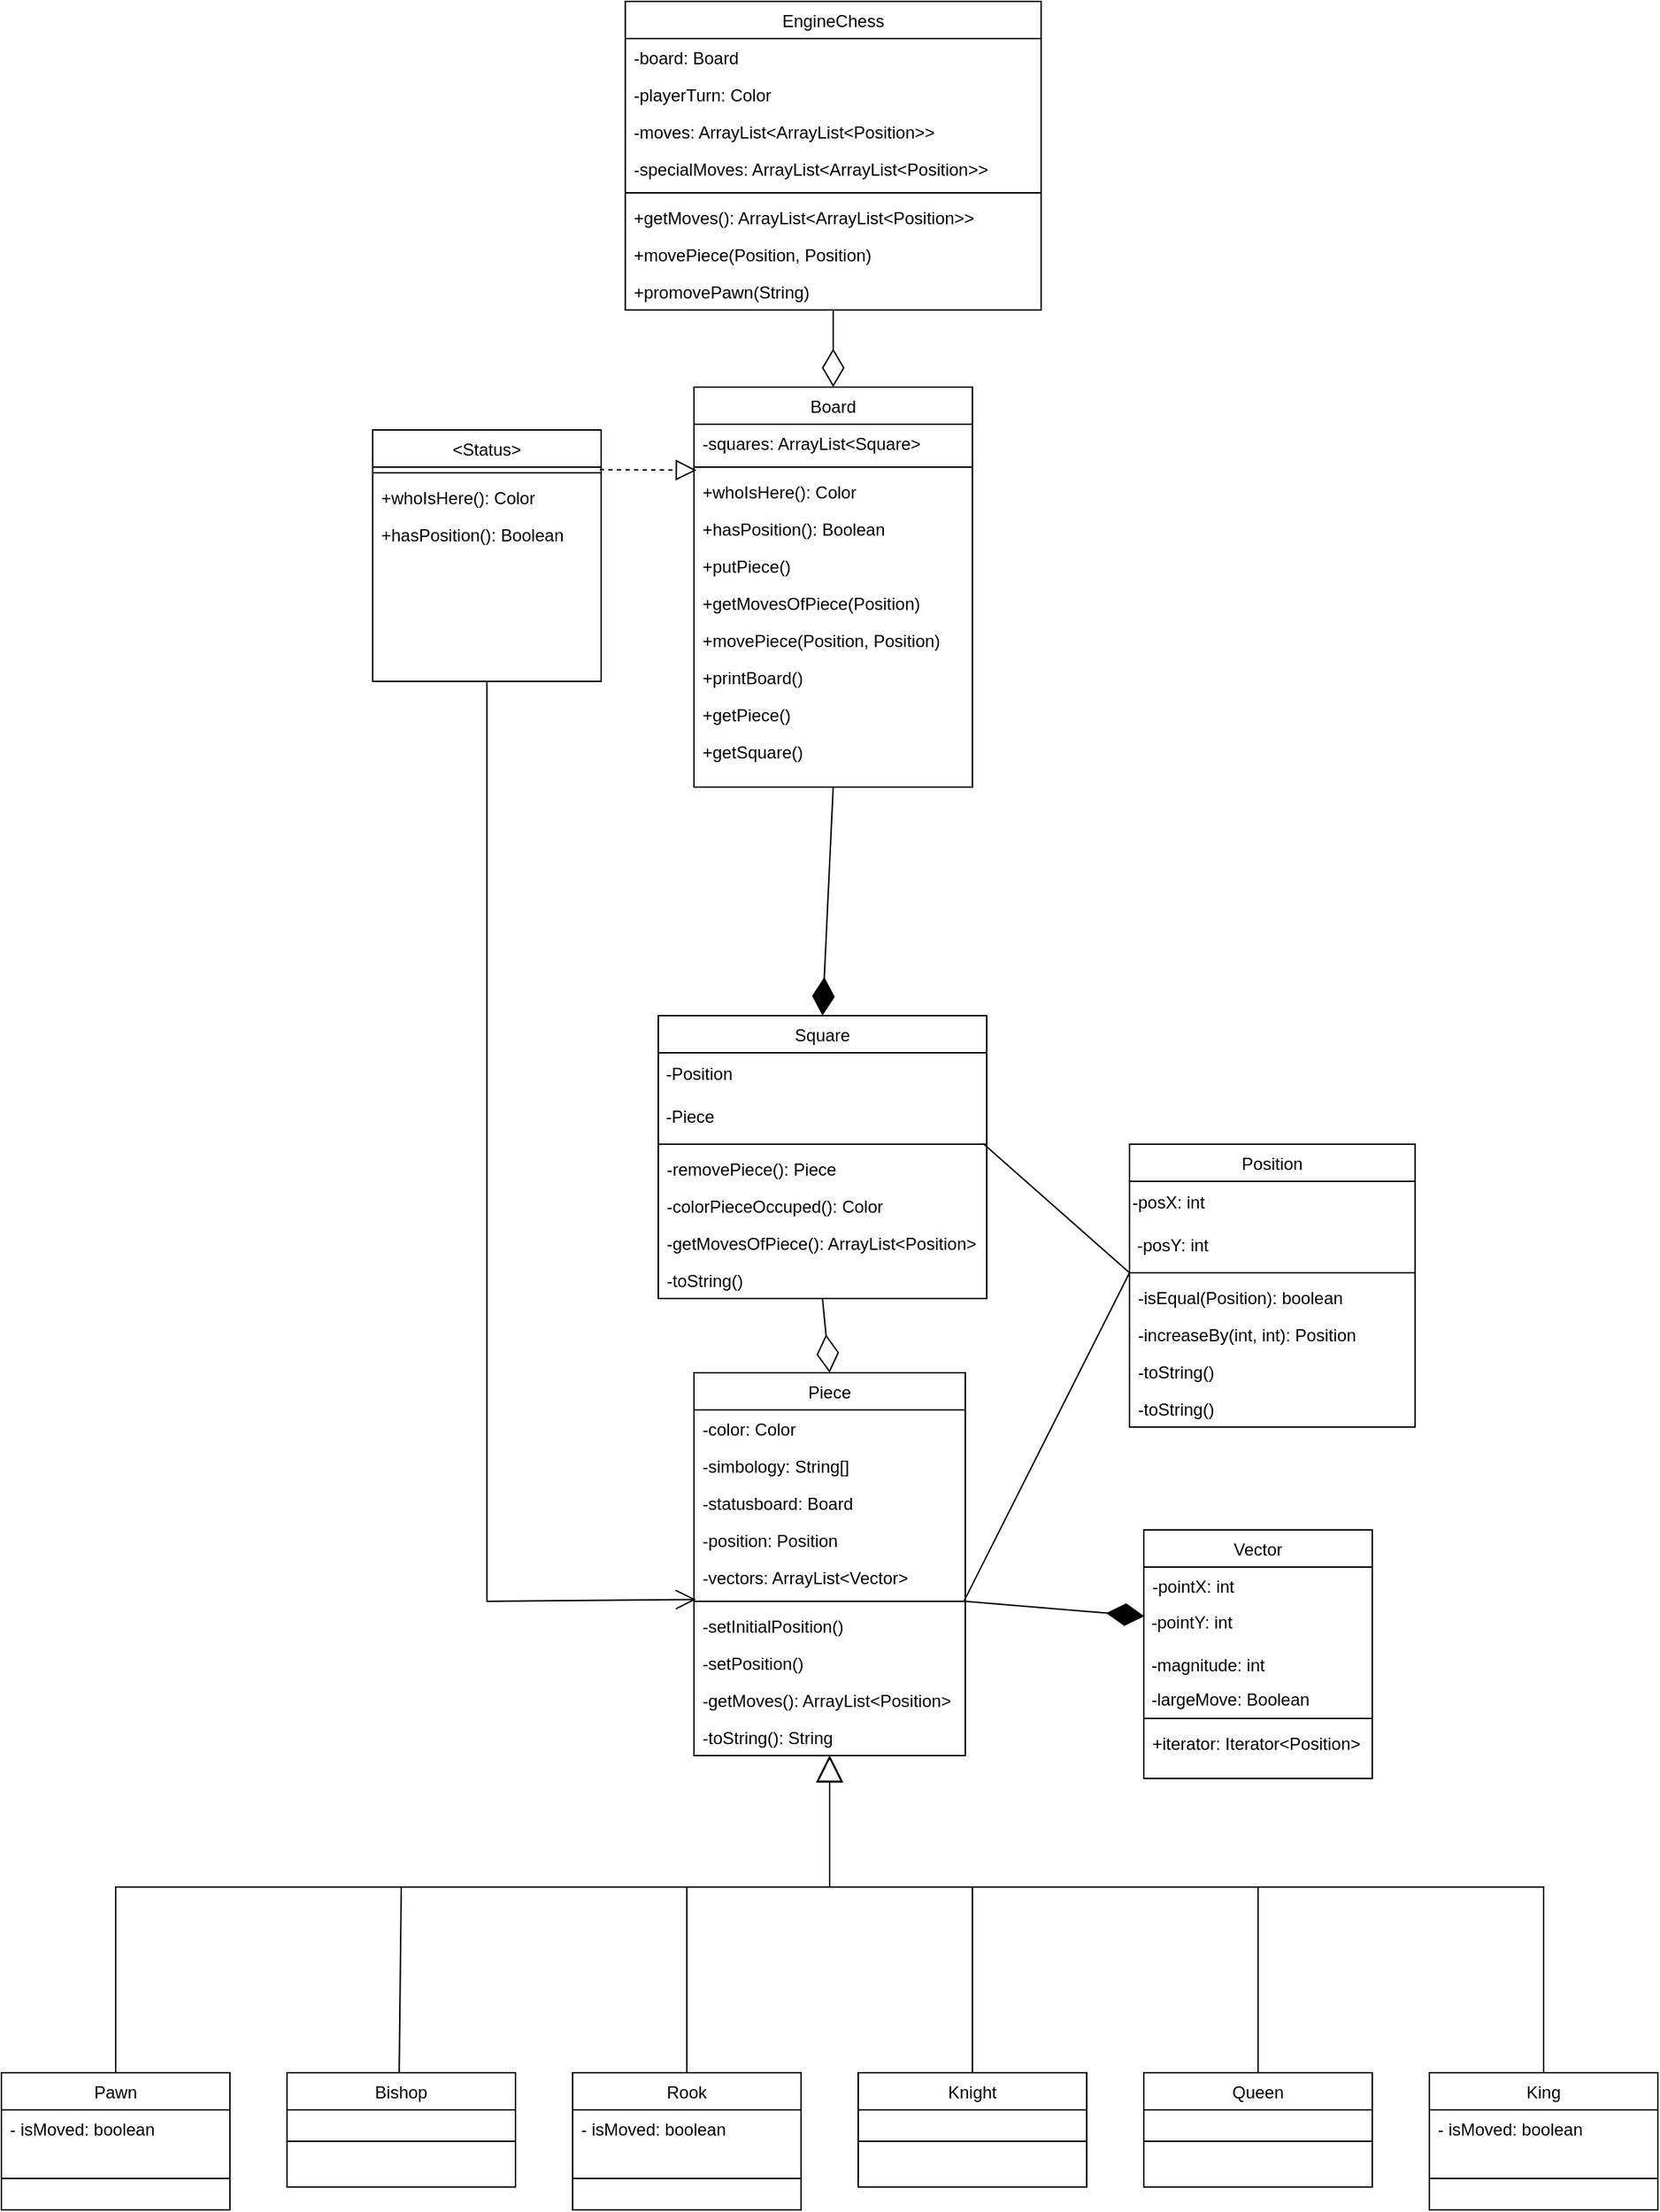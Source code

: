 <mxfile version="24.3.1" type="github">
  <diagram id="C5RBs43oDa-KdzZeNtuy" name="Page-1">
    <mxGraphModel dx="504" dy="1434" grid="1" gridSize="10" guides="1" tooltips="1" connect="1" arrows="1" fold="1" page="1" pageScale="1" pageWidth="827" pageHeight="1169" math="0" shadow="0">
      <root>
        <mxCell id="WIyWlLk6GJQsqaUBKTNV-0" />
        <mxCell id="WIyWlLk6GJQsqaUBKTNV-1" parent="WIyWlLk6GJQsqaUBKTNV-0" />
        <mxCell id="zkfFHV4jXpPFQw0GAbJ--6" value="Piece" style="swimlane;fontStyle=0;align=center;verticalAlign=top;childLayout=stackLayout;horizontal=1;startSize=26;horizontalStack=0;resizeParent=1;resizeLast=0;collapsible=1;marginBottom=0;rounded=0;shadow=0;strokeWidth=1;" parent="WIyWlLk6GJQsqaUBKTNV-1" vertex="1">
          <mxGeometry x="505" y="600" width="190" height="268" as="geometry">
            <mxRectangle x="180" y="490" width="160" height="26" as="alternateBounds" />
          </mxGeometry>
        </mxCell>
        <mxCell id="30" value="-color: Color" style="text;align=left;verticalAlign=top;spacingLeft=4;spacingRight=4;overflow=hidden;rotatable=0;points=[[0,0.5],[1,0.5]];portConstraint=eastwest;rounded=0;shadow=0;html=0;" parent="zkfFHV4jXpPFQw0GAbJ--6" vertex="1">
          <mxGeometry y="26" width="190" height="26" as="geometry" />
        </mxCell>
        <mxCell id="NqPf7y32PGqAoRuXFsSh-2" value="-simbology: String[]" style="text;align=left;verticalAlign=top;spacingLeft=4;spacingRight=4;overflow=hidden;rotatable=0;points=[[0,0.5],[1,0.5]];portConstraint=eastwest;rounded=0;shadow=0;html=0;" parent="zkfFHV4jXpPFQw0GAbJ--6" vertex="1">
          <mxGeometry y="52" width="190" height="26" as="geometry" />
        </mxCell>
        <mxCell id="qDr4SndlKKc7MKBFsgg5-56" value="-statusboard: Board" style="text;align=left;verticalAlign=top;spacingLeft=4;spacingRight=4;overflow=hidden;rotatable=0;points=[[0,0.5],[1,0.5]];portConstraint=eastwest;rounded=0;shadow=0;html=0;" vertex="1" parent="zkfFHV4jXpPFQw0GAbJ--6">
          <mxGeometry y="78" width="190" height="26" as="geometry" />
        </mxCell>
        <mxCell id="qDr4SndlKKc7MKBFsgg5-57" value="-position: Position" style="text;align=left;verticalAlign=top;spacingLeft=4;spacingRight=4;overflow=hidden;rotatable=0;points=[[0,0.5],[1,0.5]];portConstraint=eastwest;rounded=0;shadow=0;html=0;" vertex="1" parent="zkfFHV4jXpPFQw0GAbJ--6">
          <mxGeometry y="104" width="190" height="26" as="geometry" />
        </mxCell>
        <mxCell id="qDr4SndlKKc7MKBFsgg5-58" value="-vectors: ArrayList&lt;Vector&gt;" style="text;align=left;verticalAlign=top;spacingLeft=4;spacingRight=4;overflow=hidden;rotatable=0;points=[[0,0.5],[1,0.5]];portConstraint=eastwest;rounded=0;shadow=0;html=0;" vertex="1" parent="zkfFHV4jXpPFQw0GAbJ--6">
          <mxGeometry y="130" width="190" height="26" as="geometry" />
        </mxCell>
        <mxCell id="zkfFHV4jXpPFQw0GAbJ--9" value="" style="line;html=1;strokeWidth=1;align=left;verticalAlign=middle;spacingTop=-1;spacingLeft=3;spacingRight=3;rotatable=0;labelPosition=right;points=[];portConstraint=eastwest;" parent="zkfFHV4jXpPFQw0GAbJ--6" vertex="1">
          <mxGeometry y="156" width="190" height="8" as="geometry" />
        </mxCell>
        <mxCell id="epCRdVDOBYEAEhAt-mdH-18" value="-setInitialPosition()" style="text;align=left;verticalAlign=top;spacingLeft=4;spacingRight=4;overflow=hidden;rotatable=0;points=[[0,0.5],[1,0.5]];portConstraint=eastwest;rounded=0;shadow=0;html=0;" parent="zkfFHV4jXpPFQw0GAbJ--6" vertex="1">
          <mxGeometry y="164" width="190" height="26" as="geometry" />
        </mxCell>
        <mxCell id="qDr4SndlKKc7MKBFsgg5-60" value="-setPosition()" style="text;align=left;verticalAlign=top;spacingLeft=4;spacingRight=4;overflow=hidden;rotatable=0;points=[[0,0.5],[1,0.5]];portConstraint=eastwest;rounded=0;shadow=0;html=0;" vertex="1" parent="zkfFHV4jXpPFQw0GAbJ--6">
          <mxGeometry y="190" width="190" height="26" as="geometry" />
        </mxCell>
        <mxCell id="31" value="-getMoves(): ArrayList&lt;Position&gt;" style="text;align=left;verticalAlign=top;spacingLeft=4;spacingRight=4;overflow=hidden;rotatable=0;points=[[0,0.5],[1,0.5]];portConstraint=eastwest;rounded=0;shadow=0;html=0;" parent="zkfFHV4jXpPFQw0GAbJ--6" vertex="1">
          <mxGeometry y="216" width="190" height="26" as="geometry" />
        </mxCell>
        <mxCell id="qDr4SndlKKc7MKBFsgg5-61" value="-toString(): String" style="text;align=left;verticalAlign=top;spacingLeft=4;spacingRight=4;overflow=hidden;rotatable=0;points=[[0,0.5],[1,0.5]];portConstraint=eastwest;rounded=0;shadow=0;html=0;" vertex="1" parent="zkfFHV4jXpPFQw0GAbJ--6">
          <mxGeometry y="242" width="190" height="26" as="geometry" />
        </mxCell>
        <mxCell id="zkfFHV4jXpPFQw0GAbJ--13" value="Square" style="swimlane;fontStyle=0;align=center;verticalAlign=top;childLayout=stackLayout;horizontal=1;startSize=26;horizontalStack=0;resizeParent=1;resizeLast=0;collapsible=1;marginBottom=0;rounded=0;shadow=0;strokeWidth=1;" parent="WIyWlLk6GJQsqaUBKTNV-1" vertex="1">
          <mxGeometry x="480" y="350" width="230" height="198" as="geometry">
            <mxRectangle x="508" y="380" width="170" height="26" as="alternateBounds" />
          </mxGeometry>
        </mxCell>
        <mxCell id="epCRdVDOBYEAEhAt-mdH-3" value="&amp;nbsp;-Position" style="text;html=1;align=left;verticalAlign=middle;whiteSpace=wrap;rounded=0;" parent="zkfFHV4jXpPFQw0GAbJ--13" vertex="1">
          <mxGeometry y="26" width="230" height="30" as="geometry" />
        </mxCell>
        <mxCell id="epCRdVDOBYEAEhAt-mdH-4" value="&amp;nbsp;-Piece" style="text;html=1;align=left;verticalAlign=middle;whiteSpace=wrap;rounded=0;" parent="zkfFHV4jXpPFQw0GAbJ--13" vertex="1">
          <mxGeometry y="56" width="230" height="30" as="geometry" />
        </mxCell>
        <mxCell id="zkfFHV4jXpPFQw0GAbJ--15" value="" style="line;html=1;strokeWidth=1;align=left;verticalAlign=middle;spacingTop=-1;spacingLeft=3;spacingRight=3;rotatable=0;labelPosition=right;points=[];portConstraint=eastwest;" parent="zkfFHV4jXpPFQw0GAbJ--13" vertex="1">
          <mxGeometry y="86" width="230" height="8" as="geometry" />
        </mxCell>
        <mxCell id="NqPf7y32PGqAoRuXFsSh-16" value="-removePiece(): Piece" style="text;align=left;verticalAlign=top;spacingLeft=4;spacingRight=4;overflow=hidden;rotatable=0;points=[[0,0.5],[1,0.5]];portConstraint=eastwest;rounded=0;shadow=0;html=0;" parent="zkfFHV4jXpPFQw0GAbJ--13" vertex="1">
          <mxGeometry y="94" width="230" height="26" as="geometry" />
        </mxCell>
        <mxCell id="qDr4SndlKKc7MKBFsgg5-109" value="-colorPieceOccuped(): Color" style="text;align=left;verticalAlign=top;spacingLeft=4;spacingRight=4;overflow=hidden;rotatable=0;points=[[0,0.5],[1,0.5]];portConstraint=eastwest;rounded=0;shadow=0;html=0;" vertex="1" parent="zkfFHV4jXpPFQw0GAbJ--13">
          <mxGeometry y="120" width="230" height="26" as="geometry" />
        </mxCell>
        <mxCell id="qDr4SndlKKc7MKBFsgg5-110" value="-getMovesOfPiece(): ArrayList&lt;Position&gt;" style="text;align=left;verticalAlign=top;spacingLeft=4;spacingRight=4;overflow=hidden;rotatable=0;points=[[0,0.5],[1,0.5]];portConstraint=eastwest;rounded=0;shadow=0;html=0;" vertex="1" parent="zkfFHV4jXpPFQw0GAbJ--13">
          <mxGeometry y="146" width="230" height="26" as="geometry" />
        </mxCell>
        <mxCell id="29" value="-toString()" style="text;align=left;verticalAlign=top;spacingLeft=4;spacingRight=4;overflow=hidden;rotatable=0;points=[[0,0.5],[1,0.5]];portConstraint=eastwest;rounded=0;shadow=0;html=0;" parent="zkfFHV4jXpPFQw0GAbJ--13" vertex="1">
          <mxGeometry y="172" width="230" height="26" as="geometry" />
        </mxCell>
        <mxCell id="zkfFHV4jXpPFQw0GAbJ--17" value="Board" style="swimlane;fontStyle=0;align=center;verticalAlign=top;childLayout=stackLayout;horizontal=1;startSize=26;horizontalStack=0;resizeParent=1;resizeLast=0;collapsible=1;marginBottom=0;rounded=0;shadow=0;strokeWidth=1;" parent="WIyWlLk6GJQsqaUBKTNV-1" vertex="1">
          <mxGeometry x="505" y="-90" width="195" height="280" as="geometry">
            <mxRectangle x="550" y="140" width="160" height="26" as="alternateBounds" />
          </mxGeometry>
        </mxCell>
        <mxCell id="zkfFHV4jXpPFQw0GAbJ--18" value="-squares: ArrayList&lt;Square&gt;" style="text;align=left;verticalAlign=top;spacingLeft=4;spacingRight=4;overflow=hidden;rotatable=0;points=[[0,0.5],[1,0.5]];portConstraint=eastwest;" parent="zkfFHV4jXpPFQw0GAbJ--17" vertex="1">
          <mxGeometry y="26" width="195" height="26" as="geometry" />
        </mxCell>
        <mxCell id="zkfFHV4jXpPFQw0GAbJ--23" value="" style="line;html=1;strokeWidth=1;align=left;verticalAlign=middle;spacingTop=-1;spacingLeft=3;spacingRight=3;rotatable=0;labelPosition=right;points=[];portConstraint=eastwest;" parent="zkfFHV4jXpPFQw0GAbJ--17" vertex="1">
          <mxGeometry y="52" width="195" height="8" as="geometry" />
        </mxCell>
        <mxCell id="qDr4SndlKKc7MKBFsgg5-113" value="+whoIsHere(): Color" style="text;align=left;verticalAlign=top;spacingLeft=4;spacingRight=4;overflow=hidden;rotatable=0;points=[[0,0.5],[1,0.5]];portConstraint=eastwest;rounded=0;shadow=0;html=0;" vertex="1" parent="zkfFHV4jXpPFQw0GAbJ--17">
          <mxGeometry y="60" width="195" height="26" as="geometry" />
        </mxCell>
        <mxCell id="qDr4SndlKKc7MKBFsgg5-114" value="+hasPosition(): Boolean" style="text;align=left;verticalAlign=top;spacingLeft=4;spacingRight=4;overflow=hidden;rotatable=0;points=[[0,0.5],[1,0.5]];portConstraint=eastwest;rounded=0;shadow=0;html=0;" vertex="1" parent="zkfFHV4jXpPFQw0GAbJ--17">
          <mxGeometry y="86" width="195" height="26" as="geometry" />
        </mxCell>
        <mxCell id="18" value="+putPiece()" style="text;align=left;verticalAlign=top;spacingLeft=4;spacingRight=4;overflow=hidden;rotatable=0;points=[[0,0.5],[1,0.5]];portConstraint=eastwest;rounded=0;shadow=0;html=0;" parent="zkfFHV4jXpPFQw0GAbJ--17" vertex="1">
          <mxGeometry y="112" width="195" height="26" as="geometry" />
        </mxCell>
        <mxCell id="NqPf7y32PGqAoRuXFsSh-12" value="+getMovesOfPiece(Position)" style="text;align=left;verticalAlign=top;spacingLeft=4;spacingRight=4;overflow=hidden;rotatable=0;points=[[0,0.5],[1,0.5]];portConstraint=eastwest;rounded=0;shadow=0;html=0;" parent="zkfFHV4jXpPFQw0GAbJ--17" vertex="1">
          <mxGeometry y="138" width="195" height="26" as="geometry" />
        </mxCell>
        <mxCell id="NqPf7y32PGqAoRuXFsSh-14" value="+movePiece(Position, Position)" style="text;align=left;verticalAlign=top;spacingLeft=4;spacingRight=4;overflow=hidden;rotatable=0;points=[[0,0.5],[1,0.5]];portConstraint=eastwest;rounded=0;shadow=0;html=0;" parent="zkfFHV4jXpPFQw0GAbJ--17" vertex="1">
          <mxGeometry y="164" width="195" height="26" as="geometry" />
        </mxCell>
        <mxCell id="17" value="+printBoard()" style="text;align=left;verticalAlign=top;spacingLeft=4;spacingRight=4;overflow=hidden;rotatable=0;points=[[0,0.5],[1,0.5]];portConstraint=eastwest;rounded=0;shadow=0;html=0;" parent="zkfFHV4jXpPFQw0GAbJ--17" vertex="1">
          <mxGeometry y="190" width="195" height="26" as="geometry" />
        </mxCell>
        <mxCell id="NqPf7y32PGqAoRuXFsSh-4" value="+getPiece()" style="text;align=left;verticalAlign=top;spacingLeft=4;spacingRight=4;overflow=hidden;rotatable=0;points=[[0,0.5],[1,0.5]];portConstraint=eastwest;rounded=0;shadow=0;html=0;" parent="zkfFHV4jXpPFQw0GAbJ--17" vertex="1">
          <mxGeometry y="216" width="195" height="26" as="geometry" />
        </mxCell>
        <mxCell id="NqPf7y32PGqAoRuXFsSh-5" value="+getSquare()" style="text;align=left;verticalAlign=top;spacingLeft=4;spacingRight=4;overflow=hidden;rotatable=0;points=[[0,0.5],[1,0.5]];portConstraint=eastwest;rounded=0;shadow=0;html=0;" parent="zkfFHV4jXpPFQw0GAbJ--17" vertex="1">
          <mxGeometry y="242" width="195" height="26" as="geometry" />
        </mxCell>
        <mxCell id="epCRdVDOBYEAEhAt-mdH-19" value="" style="endArrow=diamondThin;endFill=1;endSize=24;html=1;rounded=0;exitX=0.5;exitY=1;exitDx=0;exitDy=0;entryX=0.5;entryY=0;entryDx=0;entryDy=0;" parent="WIyWlLk6GJQsqaUBKTNV-1" source="zkfFHV4jXpPFQw0GAbJ--17" target="zkfFHV4jXpPFQw0GAbJ--13" edge="1">
          <mxGeometry width="160" relative="1" as="geometry">
            <mxPoint x="390" y="340" as="sourcePoint" />
            <mxPoint x="460" y="410" as="targetPoint" />
          </mxGeometry>
        </mxCell>
        <mxCell id="epCRdVDOBYEAEhAt-mdH-21" value="" style="endArrow=block;endSize=16;endFill=0;html=1;rounded=0;exitX=0.5;exitY=0;exitDx=0;exitDy=0;entryX=0.5;entryY=1;entryDx=0;entryDy=0;" parent="WIyWlLk6GJQsqaUBKTNV-1" source="epCRdVDOBYEAEhAt-mdH-30" target="zkfFHV4jXpPFQw0GAbJ--6" edge="1">
          <mxGeometry width="160" relative="1" as="geometry">
            <mxPoint x="370" y="850" as="sourcePoint" />
            <mxPoint x="540" y="820" as="targetPoint" />
            <Array as="points">
              <mxPoint x="500" y="960" />
              <mxPoint x="600" y="960" />
            </Array>
          </mxGeometry>
        </mxCell>
        <mxCell id="epCRdVDOBYEAEhAt-mdH-22" value="Bishop" style="swimlane;fontStyle=0;align=center;verticalAlign=top;childLayout=stackLayout;horizontal=1;startSize=26;horizontalStack=0;resizeParent=1;resizeLast=0;collapsible=1;marginBottom=0;rounded=0;shadow=0;strokeWidth=1;" parent="WIyWlLk6GJQsqaUBKTNV-1" vertex="1">
          <mxGeometry x="220" y="1090" width="160" height="80" as="geometry">
            <mxRectangle x="130" y="380" width="160" height="26" as="alternateBounds" />
          </mxGeometry>
        </mxCell>
        <mxCell id="epCRdVDOBYEAEhAt-mdH-26" value="" style="line;html=1;strokeWidth=1;align=left;verticalAlign=middle;spacingTop=-1;spacingLeft=3;spacingRight=3;rotatable=0;labelPosition=right;points=[];portConstraint=eastwest;" parent="epCRdVDOBYEAEhAt-mdH-22" vertex="1">
          <mxGeometry y="26" width="160" height="44" as="geometry" />
        </mxCell>
        <mxCell id="epCRdVDOBYEAEhAt-mdH-28" value="Pawn" style="swimlane;fontStyle=0;align=center;verticalAlign=top;childLayout=stackLayout;horizontal=1;startSize=26;horizontalStack=0;resizeParent=1;resizeLast=0;collapsible=1;marginBottom=0;rounded=0;shadow=0;strokeWidth=1;" parent="WIyWlLk6GJQsqaUBKTNV-1" vertex="1">
          <mxGeometry x="20" y="1090" width="160" height="96" as="geometry">
            <mxRectangle x="130" y="380" width="160" height="26" as="alternateBounds" />
          </mxGeometry>
        </mxCell>
        <mxCell id="epCRdVDOBYEAEhAt-mdH-54" value="- isMoved: boolean" style="text;strokeColor=none;fillColor=none;align=left;verticalAlign=top;spacingLeft=4;spacingRight=4;overflow=hidden;rotatable=0;points=[[0,0.5],[1,0.5]];portConstraint=eastwest;whiteSpace=wrap;html=1;" parent="epCRdVDOBYEAEhAt-mdH-28" vertex="1">
          <mxGeometry y="26" width="160" height="26" as="geometry" />
        </mxCell>
        <mxCell id="epCRdVDOBYEAEhAt-mdH-29" value="" style="line;html=1;strokeWidth=1;align=left;verticalAlign=middle;spacingTop=-1;spacingLeft=3;spacingRight=3;rotatable=0;labelPosition=right;points=[];portConstraint=eastwest;" parent="epCRdVDOBYEAEhAt-mdH-28" vertex="1">
          <mxGeometry y="52" width="160" height="44" as="geometry" />
        </mxCell>
        <mxCell id="epCRdVDOBYEAEhAt-mdH-30" value="Rook" style="swimlane;fontStyle=0;align=center;verticalAlign=top;childLayout=stackLayout;horizontal=1;startSize=26;horizontalStack=0;resizeParent=1;resizeLast=0;collapsible=1;marginBottom=0;rounded=0;shadow=0;strokeWidth=1;" parent="WIyWlLk6GJQsqaUBKTNV-1" vertex="1">
          <mxGeometry x="420" y="1090" width="160" height="96" as="geometry">
            <mxRectangle x="130" y="380" width="160" height="26" as="alternateBounds" />
          </mxGeometry>
        </mxCell>
        <mxCell id="epCRdVDOBYEAEhAt-mdH-56" value="- isMoved: boolean" style="text;strokeColor=none;fillColor=none;align=left;verticalAlign=top;spacingLeft=4;spacingRight=4;overflow=hidden;rotatable=0;points=[[0,0.5],[1,0.5]];portConstraint=eastwest;whiteSpace=wrap;html=1;" parent="epCRdVDOBYEAEhAt-mdH-30" vertex="1">
          <mxGeometry y="26" width="160" height="26" as="geometry" />
        </mxCell>
        <mxCell id="epCRdVDOBYEAEhAt-mdH-31" value="" style="line;html=1;strokeWidth=1;align=left;verticalAlign=middle;spacingTop=-1;spacingLeft=3;spacingRight=3;rotatable=0;labelPosition=right;points=[];portConstraint=eastwest;" parent="epCRdVDOBYEAEhAt-mdH-30" vertex="1">
          <mxGeometry y="52" width="160" height="44" as="geometry" />
        </mxCell>
        <mxCell id="epCRdVDOBYEAEhAt-mdH-32" value="Knight" style="swimlane;fontStyle=0;align=center;verticalAlign=top;childLayout=stackLayout;horizontal=1;startSize=26;horizontalStack=0;resizeParent=1;resizeLast=0;collapsible=1;marginBottom=0;rounded=0;shadow=0;strokeWidth=1;" parent="WIyWlLk6GJQsqaUBKTNV-1" vertex="1">
          <mxGeometry x="620" y="1090" width="160" height="80" as="geometry">
            <mxRectangle x="130" y="380" width="160" height="26" as="alternateBounds" />
          </mxGeometry>
        </mxCell>
        <mxCell id="epCRdVDOBYEAEhAt-mdH-33" value="" style="line;html=1;strokeWidth=1;align=left;verticalAlign=middle;spacingTop=-1;spacingLeft=3;spacingRight=3;rotatable=0;labelPosition=right;points=[];portConstraint=eastwest;" parent="epCRdVDOBYEAEhAt-mdH-32" vertex="1">
          <mxGeometry y="26" width="160" height="44" as="geometry" />
        </mxCell>
        <mxCell id="epCRdVDOBYEAEhAt-mdH-36" value="Queen" style="swimlane;fontStyle=0;align=center;verticalAlign=top;childLayout=stackLayout;horizontal=1;startSize=26;horizontalStack=0;resizeParent=1;resizeLast=0;collapsible=1;marginBottom=0;rounded=0;shadow=0;strokeWidth=1;" parent="WIyWlLk6GJQsqaUBKTNV-1" vertex="1">
          <mxGeometry x="820" y="1090" width="160" height="80" as="geometry">
            <mxRectangle x="130" y="380" width="160" height="26" as="alternateBounds" />
          </mxGeometry>
        </mxCell>
        <mxCell id="epCRdVDOBYEAEhAt-mdH-37" value="" style="line;html=1;strokeWidth=1;align=left;verticalAlign=middle;spacingTop=-1;spacingLeft=3;spacingRight=3;rotatable=0;labelPosition=right;points=[];portConstraint=eastwest;" parent="epCRdVDOBYEAEhAt-mdH-36" vertex="1">
          <mxGeometry y="26" width="160" height="44" as="geometry" />
        </mxCell>
        <mxCell id="epCRdVDOBYEAEhAt-mdH-38" value="King" style="swimlane;fontStyle=0;align=center;verticalAlign=top;childLayout=stackLayout;horizontal=1;startSize=26;horizontalStack=0;resizeParent=1;resizeLast=0;collapsible=1;marginBottom=0;rounded=0;shadow=0;strokeWidth=1;" parent="WIyWlLk6GJQsqaUBKTNV-1" vertex="1">
          <mxGeometry x="1020" y="1090" width="160" height="96" as="geometry">
            <mxRectangle x="130" y="380" width="160" height="26" as="alternateBounds" />
          </mxGeometry>
        </mxCell>
        <mxCell id="epCRdVDOBYEAEhAt-mdH-57" value="- isMoved: boolean" style="text;strokeColor=none;fillColor=none;align=left;verticalAlign=top;spacingLeft=4;spacingRight=4;overflow=hidden;rotatable=0;points=[[0,0.5],[1,0.5]];portConstraint=eastwest;whiteSpace=wrap;html=1;" parent="epCRdVDOBYEAEhAt-mdH-38" vertex="1">
          <mxGeometry y="26" width="160" height="26" as="geometry" />
        </mxCell>
        <mxCell id="epCRdVDOBYEAEhAt-mdH-39" value="" style="line;html=1;strokeWidth=1;align=left;verticalAlign=middle;spacingTop=-1;spacingLeft=3;spacingRight=3;rotatable=0;labelPosition=right;points=[];portConstraint=eastwest;" parent="epCRdVDOBYEAEhAt-mdH-38" vertex="1">
          <mxGeometry y="52" width="160" height="44" as="geometry" />
        </mxCell>
        <mxCell id="epCRdVDOBYEAEhAt-mdH-43" value="" style="endArrow=block;endSize=16;endFill=0;html=1;rounded=0;entryX=0.5;entryY=1;entryDx=0;entryDy=0;exitX=0.5;exitY=0;exitDx=0;exitDy=0;" parent="WIyWlLk6GJQsqaUBKTNV-1" source="epCRdVDOBYEAEhAt-mdH-28" target="zkfFHV4jXpPFQw0GAbJ--6" edge="1">
          <mxGeometry width="160" relative="1" as="geometry">
            <mxPoint x="630" y="890" as="sourcePoint" />
            <mxPoint x="600" y="790" as="targetPoint" />
            <Array as="points">
              <mxPoint x="100" y="960" />
              <mxPoint x="600" y="960" />
            </Array>
          </mxGeometry>
        </mxCell>
        <mxCell id="epCRdVDOBYEAEhAt-mdH-44" value="" style="endArrow=block;endSize=16;endFill=0;html=1;rounded=0;exitX=0.491;exitY=0.003;exitDx=0;exitDy=0;exitPerimeter=0;entryX=0.5;entryY=1;entryDx=0;entryDy=0;" parent="WIyWlLk6GJQsqaUBKTNV-1" source="epCRdVDOBYEAEhAt-mdH-22" target="zkfFHV4jXpPFQw0GAbJ--6" edge="1">
          <mxGeometry width="160" relative="1" as="geometry">
            <mxPoint x="290" y="890" as="sourcePoint" />
            <mxPoint x="570" y="810" as="targetPoint" />
            <Array as="points">
              <mxPoint x="300" y="960" />
              <mxPoint x="600" y="960" />
            </Array>
          </mxGeometry>
        </mxCell>
        <mxCell id="epCRdVDOBYEAEhAt-mdH-45" value="" style="endArrow=block;endSize=16;endFill=0;html=1;rounded=0;exitX=0.5;exitY=0;exitDx=0;exitDy=0;entryX=0.5;entryY=1;entryDx=0;entryDy=0;" parent="WIyWlLk6GJQsqaUBKTNV-1" source="epCRdVDOBYEAEhAt-mdH-32" edge="1" target="zkfFHV4jXpPFQw0GAbJ--6">
          <mxGeometry width="160" relative="1" as="geometry">
            <mxPoint x="730" y="890" as="sourcePoint" />
            <mxPoint x="360" y="780" as="targetPoint" />
            <Array as="points">
              <mxPoint x="700" y="960" />
              <mxPoint x="600" y="960" />
            </Array>
          </mxGeometry>
        </mxCell>
        <mxCell id="epCRdVDOBYEAEhAt-mdH-46" value="" style="endArrow=block;endSize=16;endFill=0;html=1;rounded=0;exitX=0.5;exitY=0;exitDx=0;exitDy=0;entryX=0.5;entryY=1;entryDx=0;entryDy=0;" parent="WIyWlLk6GJQsqaUBKTNV-1" source="epCRdVDOBYEAEhAt-mdH-36" target="zkfFHV4jXpPFQw0GAbJ--6" edge="1">
          <mxGeometry width="160" relative="1" as="geometry">
            <mxPoint x="860" y="910" as="sourcePoint" />
            <mxPoint x="630" y="800" as="targetPoint" />
            <Array as="points">
              <mxPoint x="900" y="960" />
              <mxPoint x="600" y="960" />
            </Array>
          </mxGeometry>
        </mxCell>
        <mxCell id="epCRdVDOBYEAEhAt-mdH-47" value="" style="endArrow=block;endSize=16;endFill=0;html=1;rounded=0;exitX=0.5;exitY=0;exitDx=0;exitDy=0;entryX=0.5;entryY=1;entryDx=0;entryDy=0;" parent="WIyWlLk6GJQsqaUBKTNV-1" source="epCRdVDOBYEAEhAt-mdH-38" target="zkfFHV4jXpPFQw0GAbJ--6" edge="1">
          <mxGeometry width="160" relative="1" as="geometry">
            <mxPoint x="1050" y="890" as="sourcePoint" />
            <mxPoint x="630" y="790" as="targetPoint" />
            <Array as="points">
              <mxPoint x="1100" y="960" />
              <mxPoint x="600" y="960" />
            </Array>
          </mxGeometry>
        </mxCell>
        <mxCell id="epCRdVDOBYEAEhAt-mdH-59" value="" style="endArrow=diamondThin;endFill=1;endSize=24;html=1;rounded=0;entryX=0.003;entryY=0.348;entryDx=0;entryDy=0;entryPerimeter=0;exitX=1;exitY=0.504;exitDx=0;exitDy=0;exitPerimeter=0;" parent="WIyWlLk6GJQsqaUBKTNV-1" target="epCRdVDOBYEAEhAt-mdH-62" edge="1" source="zkfFHV4jXpPFQw0GAbJ--9">
          <mxGeometry width="160" relative="1" as="geometry">
            <mxPoint x="710" y="730" as="sourcePoint" />
            <mxPoint x="760" y="480" as="targetPoint" />
          </mxGeometry>
        </mxCell>
        <mxCell id="epCRdVDOBYEAEhAt-mdH-60" value="Vector" style="swimlane;fontStyle=0;align=center;verticalAlign=top;childLayout=stackLayout;horizontal=1;startSize=26;horizontalStack=0;resizeParent=1;resizeLast=0;collapsible=1;marginBottom=0;rounded=0;shadow=0;strokeWidth=1;" parent="WIyWlLk6GJQsqaUBKTNV-1" vertex="1">
          <mxGeometry x="820" y="710" width="160" height="174" as="geometry">
            <mxRectangle x="508" y="380" width="170" height="26" as="alternateBounds" />
          </mxGeometry>
        </mxCell>
        <mxCell id="epCRdVDOBYEAEhAt-mdH-61" value="-pointX: int" style="text;align=left;verticalAlign=top;spacingLeft=4;spacingRight=4;overflow=hidden;rotatable=0;points=[[0,0.5],[1,0.5]];portConstraint=eastwest;" parent="epCRdVDOBYEAEhAt-mdH-60" vertex="1">
          <mxGeometry y="26" width="160" height="24" as="geometry" />
        </mxCell>
        <mxCell id="epCRdVDOBYEAEhAt-mdH-62" value="&amp;nbsp;-pointY: int&amp;nbsp;" style="text;html=1;align=left;verticalAlign=middle;whiteSpace=wrap;rounded=0;" parent="epCRdVDOBYEAEhAt-mdH-60" vertex="1">
          <mxGeometry y="50" width="160" height="30" as="geometry" />
        </mxCell>
        <mxCell id="epCRdVDOBYEAEhAt-mdH-63" value="&amp;nbsp;-magnitude: int" style="text;html=1;align=left;verticalAlign=middle;whiteSpace=wrap;rounded=0;" parent="epCRdVDOBYEAEhAt-mdH-60" vertex="1">
          <mxGeometry y="80" width="160" height="30" as="geometry" />
        </mxCell>
        <mxCell id="NqPf7y32PGqAoRuXFsSh-15" value="&amp;nbsp;-largeMove: Boolean" style="text;html=1;align=left;verticalAlign=middle;whiteSpace=wrap;rounded=0;" parent="epCRdVDOBYEAEhAt-mdH-60" vertex="1">
          <mxGeometry y="110" width="160" height="18" as="geometry" />
        </mxCell>
        <mxCell id="epCRdVDOBYEAEhAt-mdH-64" value="" style="line;html=1;strokeWidth=1;align=left;verticalAlign=middle;spacingTop=-1;spacingLeft=3;spacingRight=3;rotatable=0;labelPosition=right;points=[];portConstraint=eastwest;" parent="epCRdVDOBYEAEhAt-mdH-60" vertex="1">
          <mxGeometry y="128" width="160" height="8" as="geometry" />
        </mxCell>
        <mxCell id="NqPf7y32PGqAoRuXFsSh-0" value="+iterator: Iterator&amp;lt;Position&amp;gt;" style="text;strokeColor=none;fillColor=none;align=left;verticalAlign=top;spacingLeft=4;spacingRight=4;overflow=hidden;rotatable=0;points=[[0,0.5],[1,0.5]];portConstraint=eastwest;whiteSpace=wrap;html=1;" parent="epCRdVDOBYEAEhAt-mdH-60" vertex="1">
          <mxGeometry y="136" width="160" height="26" as="geometry" />
        </mxCell>
        <mxCell id="NqPf7y32PGqAoRuXFsSh-1" value="" style="endArrow=diamondThin;endFill=0;endSize=24;html=1;rounded=0;exitX=0.5;exitY=1;exitDx=0;exitDy=0;entryX=0.5;entryY=0;entryDx=0;entryDy=0;" parent="WIyWlLk6GJQsqaUBKTNV-1" source="zkfFHV4jXpPFQw0GAbJ--13" target="zkfFHV4jXpPFQw0GAbJ--6" edge="1">
          <mxGeometry width="160" relative="1" as="geometry">
            <mxPoint x="640" y="580" as="sourcePoint" />
            <mxPoint x="800" y="580" as="targetPoint" />
          </mxGeometry>
        </mxCell>
        <mxCell id="0" value="EngineChess" style="swimlane;fontStyle=0;align=center;verticalAlign=top;childLayout=stackLayout;horizontal=1;startSize=26;horizontalStack=0;resizeParent=1;resizeLast=0;collapsible=1;marginBottom=0;rounded=0;shadow=0;strokeWidth=1;" parent="WIyWlLk6GJQsqaUBKTNV-1" vertex="1">
          <mxGeometry x="456.88" y="-360" width="291.25" height="216" as="geometry">
            <mxRectangle x="550" y="140" width="160" height="26" as="alternateBounds" />
          </mxGeometry>
        </mxCell>
        <mxCell id="1" value="-board: Board" style="text;align=left;verticalAlign=top;spacingLeft=4;spacingRight=4;overflow=hidden;rotatable=0;points=[[0,0.5],[1,0.5]];portConstraint=eastwest;" parent="0" vertex="1">
          <mxGeometry y="26" width="291.25" height="26" as="geometry" />
        </mxCell>
        <mxCell id="qDr4SndlKKc7MKBFsgg5-117" value="-playerTurn: Color" style="text;align=left;verticalAlign=top;spacingLeft=4;spacingRight=4;overflow=hidden;rotatable=0;points=[[0,0.5],[1,0.5]];portConstraint=eastwest;" vertex="1" parent="0">
          <mxGeometry y="52" width="291.25" height="26" as="geometry" />
        </mxCell>
        <mxCell id="qDr4SndlKKc7MKBFsgg5-122" value="-moves: ArrayList&lt;ArrayList&lt;Position&gt;&gt;" style="text;align=left;verticalAlign=top;spacingLeft=4;spacingRight=4;overflow=hidden;rotatable=0;points=[[0,0.5],[1,0.5]];portConstraint=eastwest;rounded=0;shadow=0;html=0;" vertex="1" parent="0">
          <mxGeometry y="78" width="291.25" height="26" as="geometry" />
        </mxCell>
        <mxCell id="qDr4SndlKKc7MKBFsgg5-121" value="-specialMoves: ArrayList&lt;ArrayList&lt;Position&gt;&gt;" style="text;align=left;verticalAlign=top;spacingLeft=4;spacingRight=4;overflow=hidden;rotatable=0;points=[[0,0.5],[1,0.5]];portConstraint=eastwest;rounded=0;shadow=0;html=0;" vertex="1" parent="0">
          <mxGeometry y="104" width="291.25" height="26" as="geometry" />
        </mxCell>
        <mxCell id="2" value="" style="line;html=1;strokeWidth=1;align=left;verticalAlign=middle;spacingTop=-1;spacingLeft=3;spacingRight=3;rotatable=0;labelPosition=right;points=[];portConstraint=eastwest;" parent="0" vertex="1">
          <mxGeometry y="130" width="291.25" height="8" as="geometry" />
        </mxCell>
        <mxCell id="16" value="+getMoves(): ArrayList&lt;ArrayList&lt;Position&gt;&gt;" style="text;align=left;verticalAlign=top;spacingLeft=4;spacingRight=4;overflow=hidden;rotatable=0;points=[[0,0.5],[1,0.5]];portConstraint=eastwest;rounded=0;shadow=0;html=0;" parent="0" vertex="1">
          <mxGeometry y="138" width="291.25" height="26" as="geometry" />
        </mxCell>
        <mxCell id="33" value="+movePiece(Position, Position)" style="text;align=left;verticalAlign=top;spacingLeft=4;spacingRight=4;overflow=hidden;rotatable=0;points=[[0,0.5],[1,0.5]];portConstraint=eastwest;rounded=0;shadow=0;html=0;" parent="0" vertex="1">
          <mxGeometry y="164" width="291.25" height="26" as="geometry" />
        </mxCell>
        <mxCell id="44" value="+promovePawn(String)" style="text;align=left;verticalAlign=top;spacingLeft=4;spacingRight=4;overflow=hidden;rotatable=0;points=[[0,0.5],[1,0.5]];portConstraint=eastwest;rounded=0;shadow=0;html=0;" parent="0" vertex="1">
          <mxGeometry y="190" width="291.25" height="26" as="geometry" />
        </mxCell>
        <mxCell id="34" value="Position" style="swimlane;fontStyle=0;align=center;verticalAlign=top;childLayout=stackLayout;horizontal=1;startSize=26;horizontalStack=0;resizeParent=1;resizeLast=0;collapsible=1;marginBottom=0;rounded=0;shadow=0;strokeWidth=1;" parent="WIyWlLk6GJQsqaUBKTNV-1" vertex="1">
          <mxGeometry x="810" y="440" width="200" height="198" as="geometry">
            <mxRectangle x="508" y="380" width="170" height="26" as="alternateBounds" />
          </mxGeometry>
        </mxCell>
        <mxCell id="35" value="-posX: int" style="text;html=1;align=left;verticalAlign=middle;whiteSpace=wrap;rounded=0;" parent="34" vertex="1">
          <mxGeometry y="26" width="200" height="30" as="geometry" />
        </mxCell>
        <mxCell id="41" value="&amp;nbsp;-posY: int" style="text;html=1;align=left;verticalAlign=middle;whiteSpace=wrap;rounded=0;" parent="34" vertex="1">
          <mxGeometry y="56" width="200" height="30" as="geometry" />
        </mxCell>
        <mxCell id="37" value="" style="line;html=1;strokeWidth=1;align=left;verticalAlign=middle;spacingTop=-1;spacingLeft=3;spacingRight=3;rotatable=0;labelPosition=right;points=[];portConstraint=eastwest;" parent="34" vertex="1">
          <mxGeometry y="86" width="200" height="8" as="geometry" />
        </mxCell>
        <mxCell id="38" value="-isEqual(Position): boolean" style="text;align=left;verticalAlign=top;spacingLeft=4;spacingRight=4;overflow=hidden;rotatable=0;points=[[0,0.5],[1,0.5]];portConstraint=eastwest;rounded=0;shadow=0;html=0;" parent="34" vertex="1">
          <mxGeometry y="94" width="200" height="26" as="geometry" />
        </mxCell>
        <mxCell id="qDr4SndlKKc7MKBFsgg5-100" value="-increaseBy(int, int): Position" style="text;align=left;verticalAlign=top;spacingLeft=4;spacingRight=4;overflow=hidden;rotatable=0;points=[[0,0.5],[1,0.5]];portConstraint=eastwest;rounded=0;shadow=0;html=0;" vertex="1" parent="34">
          <mxGeometry y="120" width="200" height="26" as="geometry" />
        </mxCell>
        <mxCell id="39" value="-toString()" style="text;align=left;verticalAlign=top;spacingLeft=4;spacingRight=4;overflow=hidden;rotatable=0;points=[[0,0.5],[1,0.5]];portConstraint=eastwest;rounded=0;shadow=0;html=0;" parent="34" vertex="1">
          <mxGeometry y="146" width="200" height="26" as="geometry" />
        </mxCell>
        <mxCell id="qDr4SndlKKc7MKBFsgg5-101" value="-toString()" style="text;align=left;verticalAlign=top;spacingLeft=4;spacingRight=4;overflow=hidden;rotatable=0;points=[[0,0.5],[1,0.5]];portConstraint=eastwest;rounded=0;shadow=0;html=0;" vertex="1" parent="34">
          <mxGeometry y="172" width="200" height="26" as="geometry" />
        </mxCell>
        <mxCell id="45" value="&lt;Status&gt;" style="swimlane;fontStyle=0;align=center;verticalAlign=top;childLayout=stackLayout;horizontal=1;startSize=26;horizontalStack=0;resizeParent=1;resizeLast=0;collapsible=1;marginBottom=0;rounded=0;shadow=0;strokeWidth=1;" parent="WIyWlLk6GJQsqaUBKTNV-1" vertex="1">
          <mxGeometry x="280" y="-60" width="160" height="176" as="geometry">
            <mxRectangle x="508" y="380" width="170" height="26" as="alternateBounds" />
          </mxGeometry>
        </mxCell>
        <mxCell id="48" value="" style="line;html=1;strokeWidth=1;align=left;verticalAlign=middle;spacingTop=-1;spacingLeft=3;spacingRight=3;rotatable=0;labelPosition=right;points=[];portConstraint=eastwest;" parent="45" vertex="1">
          <mxGeometry y="26" width="160" height="8" as="geometry" />
        </mxCell>
        <mxCell id="50" value="+whoIsHere(): Color" style="text;align=left;verticalAlign=top;spacingLeft=4;spacingRight=4;overflow=hidden;rotatable=0;points=[[0,0.5],[1,0.5]];portConstraint=eastwest;rounded=0;shadow=0;html=0;" parent="45" vertex="1">
          <mxGeometry y="34" width="160" height="26" as="geometry" />
        </mxCell>
        <mxCell id="53" value="+hasPosition(): Boolean" style="text;align=left;verticalAlign=top;spacingLeft=4;spacingRight=4;overflow=hidden;rotatable=0;points=[[0,0.5],[1,0.5]];portConstraint=eastwest;rounded=0;shadow=0;html=0;" parent="45" vertex="1">
          <mxGeometry y="60" width="160" height="26" as="geometry" />
        </mxCell>
        <mxCell id="qDr4SndlKKc7MKBFsgg5-104" value="" style="endArrow=none;html=1;rounded=0;exitX=0.989;exitY=0.431;exitDx=0;exitDy=0;exitPerimeter=0;entryX=0;entryY=0.501;entryDx=0;entryDy=0;entryPerimeter=0;" edge="1" parent="WIyWlLk6GJQsqaUBKTNV-1" source="zkfFHV4jXpPFQw0GAbJ--15" target="37">
          <mxGeometry width="50" height="50" relative="1" as="geometry">
            <mxPoint x="720" y="540" as="sourcePoint" />
            <mxPoint x="770" y="490" as="targetPoint" />
          </mxGeometry>
        </mxCell>
        <mxCell id="qDr4SndlKKc7MKBFsgg5-106" value="" style="endArrow=none;html=1;rounded=0;exitX=0.996;exitY=0.445;exitDx=0;exitDy=0;exitPerimeter=0;" edge="1" parent="WIyWlLk6GJQsqaUBKTNV-1" source="zkfFHV4jXpPFQw0GAbJ--9">
          <mxGeometry width="50" height="50" relative="1" as="geometry">
            <mxPoint x="710" y="760" as="sourcePoint" />
            <mxPoint x="810" y="530" as="targetPoint" />
          </mxGeometry>
        </mxCell>
        <mxCell id="qDr4SndlKKc7MKBFsgg5-107" value="" style="endArrow=block;dashed=1;endFill=0;endSize=12;html=1;rounded=0;entryX=0.009;entryY=0.77;entryDx=0;entryDy=0;entryPerimeter=0;exitX=0.994;exitY=0.223;exitDx=0;exitDy=0;exitPerimeter=0;" edge="1" parent="WIyWlLk6GJQsqaUBKTNV-1" source="48" target="zkfFHV4jXpPFQw0GAbJ--23">
          <mxGeometry width="160" relative="1" as="geometry">
            <mxPoint x="340" y="243.71" as="sourcePoint" />
            <mxPoint x="500" y="243.71" as="targetPoint" />
          </mxGeometry>
        </mxCell>
        <mxCell id="qDr4SndlKKc7MKBFsgg5-108" value="" style="endArrow=open;endFill=1;endSize=12;html=1;rounded=0;exitX=0.5;exitY=1;exitDx=0;exitDy=0;entryX=0.007;entryY=0.336;entryDx=0;entryDy=0;entryPerimeter=0;" edge="1" parent="WIyWlLk6GJQsqaUBKTNV-1" source="45" target="zkfFHV4jXpPFQw0GAbJ--9">
          <mxGeometry width="160" relative="1" as="geometry">
            <mxPoint x="290" y="390" as="sourcePoint" />
            <mxPoint x="470" y="680" as="targetPoint" />
            <Array as="points">
              <mxPoint x="360" y="760" />
            </Array>
          </mxGeometry>
        </mxCell>
        <mxCell id="qDr4SndlKKc7MKBFsgg5-116" value="" style="endArrow=diamondThin;endFill=0;endSize=24;html=1;rounded=0;entryX=0.5;entryY=0;entryDx=0;entryDy=0;exitX=0.5;exitY=1;exitDx=0;exitDy=0;" edge="1" parent="WIyWlLk6GJQsqaUBKTNV-1" source="0" target="zkfFHV4jXpPFQw0GAbJ--17">
          <mxGeometry width="160" relative="1" as="geometry">
            <mxPoint x="650" y="-160" as="sourcePoint" />
            <mxPoint x="600" y="-110" as="targetPoint" />
          </mxGeometry>
        </mxCell>
      </root>
    </mxGraphModel>
  </diagram>
</mxfile>
